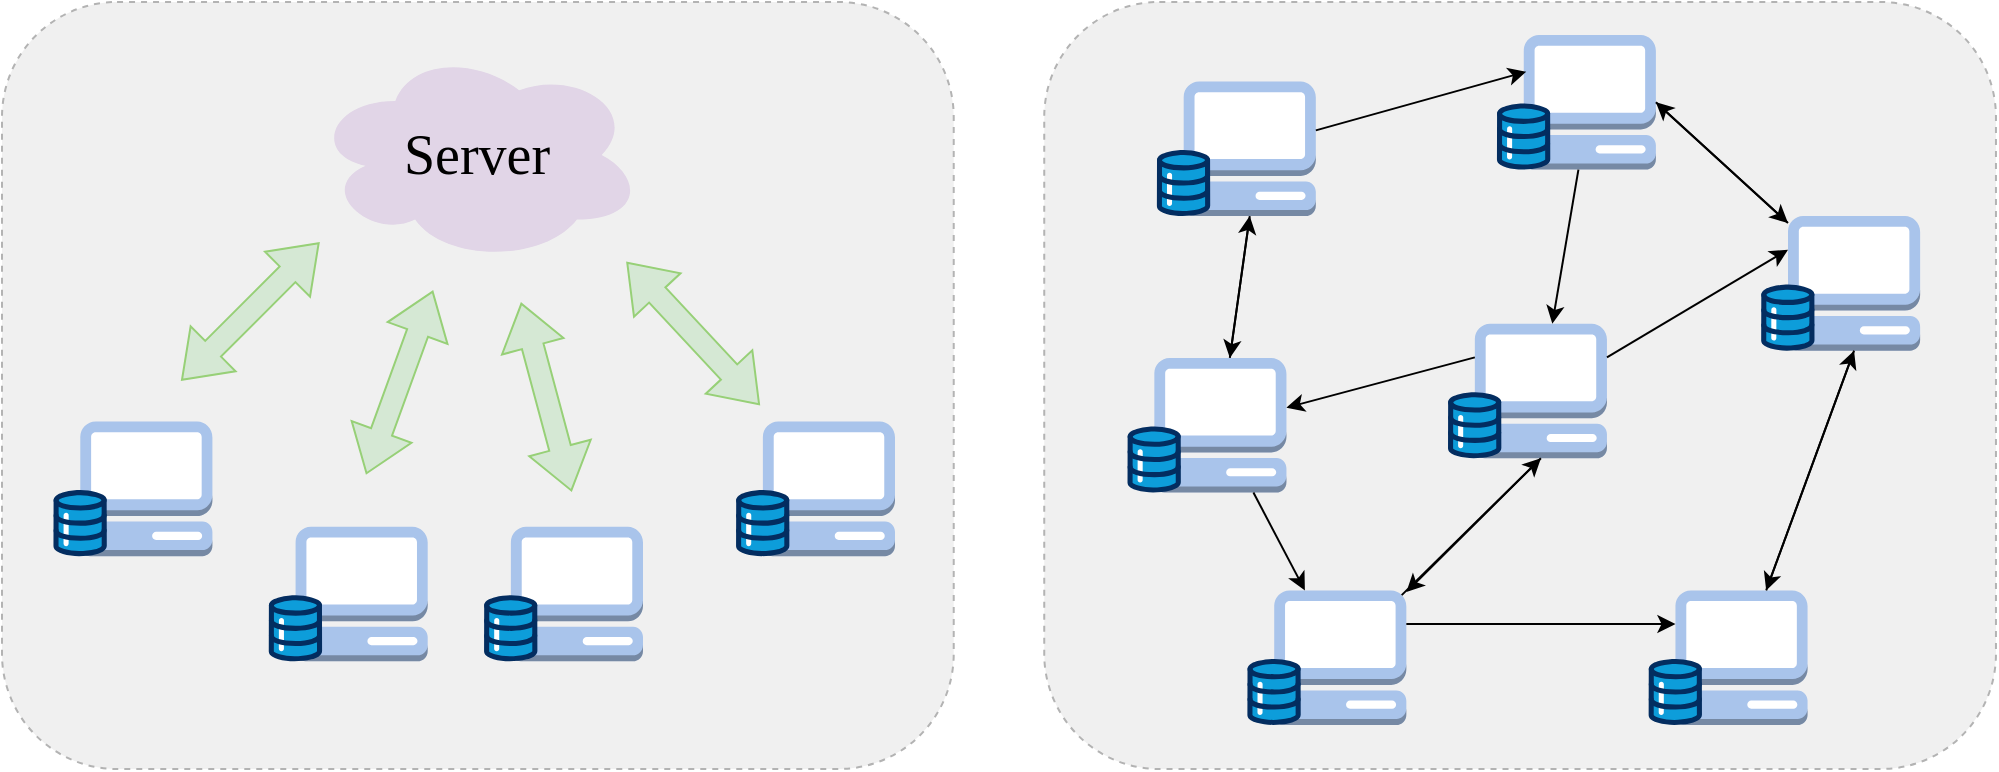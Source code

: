 <mxfile version="26.0.1">
  <diagram name="第 1 页" id="IecsjVt82ufFRPE_AUKd">
    <mxGraphModel dx="2528" dy="1315" grid="0" gridSize="10" guides="1" tooltips="1" connect="1" arrows="1" fold="1" page="0" pageScale="1" pageWidth="827" pageHeight="1169" math="0" shadow="0">
      <root>
        <mxCell id="0" />
        <mxCell id="1" parent="0" />
        <mxCell id="5V2A41zXSKnbtRzbzjtr-1" value="" style="group;aspect=fixed;" vertex="1" connectable="0" parent="1">
          <mxGeometry x="-436" y="-329" width="996.98" height="383.5" as="geometry" />
        </mxCell>
        <mxCell id="2mCojHaLUwitvvttsCFq-54" value="" style="rounded=1;whiteSpace=wrap;html=1;fillColor=#F0F0F0;dashed=1;strokeColor=#B3B3B3;" parent="5V2A41zXSKnbtRzbzjtr-1" vertex="1">
          <mxGeometry x="521.121" width="475.859" height="383.5" as="geometry" />
        </mxCell>
        <mxCell id="2mCojHaLUwitvvttsCFq-25" value="" style="rounded=1;whiteSpace=wrap;html=1;fillColor=#F0F0F0;dashed=1;strokeColor=#B3B3B3;" parent="5V2A41zXSKnbtRzbzjtr-1" vertex="1">
          <mxGeometry width="475.859" height="383.5" as="geometry" />
        </mxCell>
        <mxCell id="2mCojHaLUwitvvttsCFq-1" value="&lt;font style=&quot;font-size: 28px;&quot; face=&quot;Times New Roman&quot;&gt;Server&lt;/font&gt;" style="ellipse;shape=cloud;whiteSpace=wrap;html=1;fillColor=#E1D5E7;strokeColor=none;" parent="5V2A41zXSKnbtRzbzjtr-1" vertex="1">
          <mxGeometry x="155.358" y="22.631" width="165.144" height="107.649" as="geometry" />
        </mxCell>
        <mxCell id="2mCojHaLUwitvvttsCFq-17" value="" style="html=1;shadow=0;dashed=0;align=center;verticalAlign=middle;shape=mxgraph.arrows2.twoWayArrow;dy=0.65;dx=22;rotation=-45;fillColor=#D5E8D4;strokeColor=#97D077;" parent="5V2A41zXSKnbtRzbzjtr-1" vertex="1">
          <mxGeometry x="75.844" y="138.843" width="96.64" height="31.805" as="geometry" />
        </mxCell>
        <mxCell id="2mCojHaLUwitvvttsCFq-18" value="" style="html=1;shadow=0;dashed=0;align=center;verticalAlign=middle;shape=mxgraph.arrows2.twoWayArrow;dy=0.65;dx=22;rotation=-70;fillColor=#D5E8D4;strokeColor=#97D077;" parent="5V2A41zXSKnbtRzbzjtr-1" vertex="1">
          <mxGeometry x="150.464" y="174.318" width="96.64" height="31.805" as="geometry" />
        </mxCell>
        <mxCell id="2mCojHaLUwitvvttsCFq-19" value="" style="html=1;shadow=0;dashed=0;align=center;verticalAlign=middle;shape=mxgraph.arrows2.twoWayArrow;dy=0.65;dx=22;rotation=-133;fillColor=#D5E8D4;strokeColor=#97D077;" parent="5V2A41zXSKnbtRzbzjtr-1" vertex="1">
          <mxGeometry x="297.259" y="149.852" width="96.64" height="31.805" as="geometry" />
        </mxCell>
        <mxCell id="2mCojHaLUwitvvttsCFq-33" value="" style="group" parent="5V2A41zXSKnbtRzbzjtr-1" vertex="1" connectable="0">
          <mxGeometry x="722.963" y="160.862" width="79.514" height="67.281" as="geometry" />
        </mxCell>
        <mxCell id="2mCojHaLUwitvvttsCFq-29" value="" style="outlineConnect=0;dashed=0;verticalLabelPosition=bottom;verticalAlign=top;align=center;html=1;shape=mxgraph.aws3.management_console;fillColor=#A9C4EB;gradientColor=none;" parent="2mCojHaLUwitvvttsCFq-33" vertex="1">
          <mxGeometry x="13.456" width="66.058" height="67.281" as="geometry" />
        </mxCell>
        <mxCell id="2mCojHaLUwitvvttsCFq-30" value="" style="verticalLabelPosition=bottom;aspect=fixed;html=1;shape=mxgraph.salesforce.data;" parent="2mCojHaLUwitvvttsCFq-33" vertex="1">
          <mxGeometry y="34.252" width="26.753" height="33.029" as="geometry" />
        </mxCell>
        <mxCell id="2mCojHaLUwitvvttsCFq-34" value="" style="group" parent="5V2A41zXSKnbtRzbzjtr-1" vertex="1" connectable="0">
          <mxGeometry x="577.392" y="39.757" width="79.514" height="67.281" as="geometry" />
        </mxCell>
        <mxCell id="2mCojHaLUwitvvttsCFq-27" value="" style="outlineConnect=0;dashed=0;verticalLabelPosition=bottom;verticalAlign=top;align=center;html=1;shape=mxgraph.aws3.management_console;fillColor=#A9C4EB;gradientColor=none;" parent="2mCojHaLUwitvvttsCFq-34" vertex="1">
          <mxGeometry x="13.456" width="66.058" height="67.281" as="geometry" />
        </mxCell>
        <mxCell id="2mCojHaLUwitvvttsCFq-28" value="" style="verticalLabelPosition=bottom;aspect=fixed;html=1;shape=mxgraph.salesforce.data;" parent="2mCojHaLUwitvvttsCFq-34" vertex="1">
          <mxGeometry y="34.252" width="26.753" height="33.029" as="geometry" />
        </mxCell>
        <mxCell id="2mCojHaLUwitvvttsCFq-35" value="" style="group" parent="5V2A41zXSKnbtRzbzjtr-1" vertex="1" connectable="0">
          <mxGeometry x="562.713" y="177.988" width="79.514" height="67.281" as="geometry" />
        </mxCell>
        <mxCell id="2mCojHaLUwitvvttsCFq-31" value="" style="outlineConnect=0;dashed=0;verticalLabelPosition=bottom;verticalAlign=top;align=center;html=1;shape=mxgraph.aws3.management_console;fillColor=#A9C4EB;gradientColor=none;" parent="2mCojHaLUwitvvttsCFq-35" vertex="1">
          <mxGeometry x="13.456" width="66.058" height="67.281" as="geometry" />
        </mxCell>
        <mxCell id="2mCojHaLUwitvvttsCFq-32" value="" style="verticalLabelPosition=bottom;aspect=fixed;html=1;shape=mxgraph.salesforce.data;" parent="2mCojHaLUwitvvttsCFq-35" vertex="1">
          <mxGeometry y="34.252" width="26.753" height="33.029" as="geometry" />
        </mxCell>
        <mxCell id="2mCojHaLUwitvvttsCFq-36" value="" style="group" parent="5V2A41zXSKnbtRzbzjtr-1" vertex="1" connectable="0">
          <mxGeometry x="366.987" y="209.793" width="79.514" height="67.281" as="geometry" />
        </mxCell>
        <mxCell id="2mCojHaLUwitvvttsCFq-23" value="" style="outlineConnect=0;dashed=0;verticalLabelPosition=bottom;verticalAlign=top;align=center;html=1;shape=mxgraph.aws3.management_console;fillColor=#A9C4EB;gradientColor=none;" parent="2mCojHaLUwitvvttsCFq-36" vertex="1">
          <mxGeometry x="13.456" width="66.058" height="67.281" as="geometry" />
        </mxCell>
        <mxCell id="2mCojHaLUwitvvttsCFq-24" value="" style="verticalLabelPosition=bottom;aspect=fixed;html=1;shape=mxgraph.salesforce.data;" parent="2mCojHaLUwitvvttsCFq-36" vertex="1">
          <mxGeometry y="34.252" width="26.753" height="33.029" as="geometry" />
        </mxCell>
        <mxCell id="2mCojHaLUwitvvttsCFq-37" value="" style="group" parent="5V2A41zXSKnbtRzbzjtr-1" vertex="1" connectable="0">
          <mxGeometry x="133.338" y="262.395" width="79.514" height="67.281" as="geometry" />
        </mxCell>
        <mxCell id="2mCojHaLUwitvvttsCFq-21" value="" style="outlineConnect=0;dashed=0;verticalLabelPosition=bottom;verticalAlign=top;align=center;html=1;shape=mxgraph.aws3.management_console;fillColor=#A9C4EB;gradientColor=none;" parent="2mCojHaLUwitvvttsCFq-37" vertex="1">
          <mxGeometry x="13.456" width="66.058" height="67.281" as="geometry" />
        </mxCell>
        <mxCell id="2mCojHaLUwitvvttsCFq-22" value="" style="verticalLabelPosition=bottom;aspect=fixed;html=1;shape=mxgraph.salesforce.data;" parent="2mCojHaLUwitvvttsCFq-37" vertex="1">
          <mxGeometry y="34.252" width="26.753" height="33.029" as="geometry" />
        </mxCell>
        <mxCell id="2mCojHaLUwitvvttsCFq-38" value="" style="group" parent="5V2A41zXSKnbtRzbzjtr-1" vertex="1" connectable="0">
          <mxGeometry x="25.689" y="209.793" width="79.514" height="67.281" as="geometry" />
        </mxCell>
        <mxCell id="2mCojHaLUwitvvttsCFq-4" value="" style="outlineConnect=0;dashed=0;verticalLabelPosition=bottom;verticalAlign=top;align=center;html=1;shape=mxgraph.aws3.management_console;fillColor=#A9C4EB;gradientColor=none;" parent="2mCojHaLUwitvvttsCFq-38" vertex="1">
          <mxGeometry x="13.456" width="66.058" height="67.281" as="geometry" />
        </mxCell>
        <mxCell id="2mCojHaLUwitvvttsCFq-3" value="" style="verticalLabelPosition=bottom;aspect=fixed;html=1;shape=mxgraph.salesforce.data;" parent="2mCojHaLUwitvvttsCFq-38" vertex="1">
          <mxGeometry y="34.252" width="26.753" height="33.029" as="geometry" />
        </mxCell>
        <mxCell id="2mCojHaLUwitvvttsCFq-42" value="" style="group" parent="5V2A41zXSKnbtRzbzjtr-1" vertex="1" connectable="0">
          <mxGeometry x="747.429" y="16.514" width="79.514" height="67.281" as="geometry" />
        </mxCell>
        <mxCell id="2mCojHaLUwitvvttsCFq-43" value="" style="outlineConnect=0;dashed=0;verticalLabelPosition=bottom;verticalAlign=top;align=center;html=1;shape=mxgraph.aws3.management_console;fillColor=#A9C4EB;gradientColor=none;" parent="2mCojHaLUwitvvttsCFq-42" vertex="1">
          <mxGeometry x="13.456" width="66.058" height="67.281" as="geometry" />
        </mxCell>
        <mxCell id="2mCojHaLUwitvvttsCFq-44" value="" style="verticalLabelPosition=bottom;aspect=fixed;html=1;shape=mxgraph.salesforce.data;" parent="2mCojHaLUwitvvttsCFq-42" vertex="1">
          <mxGeometry y="34.252" width="26.753" height="33.029" as="geometry" />
        </mxCell>
        <mxCell id="2mCojHaLUwitvvttsCFq-45" value="" style="group" parent="5V2A41zXSKnbtRzbzjtr-1" vertex="1" connectable="0">
          <mxGeometry x="879.544" y="107.037" width="79.514" height="67.281" as="geometry" />
        </mxCell>
        <mxCell id="2mCojHaLUwitvvttsCFq-46" value="" style="outlineConnect=0;dashed=0;verticalLabelPosition=bottom;verticalAlign=top;align=center;html=1;shape=mxgraph.aws3.management_console;fillColor=#A9C4EB;gradientColor=none;" parent="2mCojHaLUwitvvttsCFq-45" vertex="1">
          <mxGeometry x="13.456" width="66.058" height="67.281" as="geometry" />
        </mxCell>
        <mxCell id="2mCojHaLUwitvvttsCFq-47" value="" style="verticalLabelPosition=bottom;aspect=fixed;html=1;shape=mxgraph.salesforce.data;" parent="2mCojHaLUwitvvttsCFq-45" vertex="1">
          <mxGeometry y="34.252" width="26.753" height="33.029" as="geometry" />
        </mxCell>
        <mxCell id="2mCojHaLUwitvvttsCFq-48" value="" style="group" parent="5V2A41zXSKnbtRzbzjtr-1" vertex="1" connectable="0">
          <mxGeometry x="622.654" y="294.2" width="79.514" height="67.281" as="geometry" />
        </mxCell>
        <mxCell id="2mCojHaLUwitvvttsCFq-49" value="" style="outlineConnect=0;dashed=0;verticalLabelPosition=bottom;verticalAlign=top;align=center;html=1;shape=mxgraph.aws3.management_console;fillColor=#A9C4EB;gradientColor=none;" parent="2mCojHaLUwitvvttsCFq-48" vertex="1">
          <mxGeometry x="13.456" width="66.058" height="67.281" as="geometry" />
        </mxCell>
        <mxCell id="2mCojHaLUwitvvttsCFq-50" value="" style="verticalLabelPosition=bottom;aspect=fixed;html=1;shape=mxgraph.salesforce.data;" parent="2mCojHaLUwitvvttsCFq-48" vertex="1">
          <mxGeometry y="34.252" width="26.753" height="33.029" as="geometry" />
        </mxCell>
        <mxCell id="2mCojHaLUwitvvttsCFq-51" value="" style="group" parent="5V2A41zXSKnbtRzbzjtr-1" vertex="1" connectable="0">
          <mxGeometry x="823.273" y="294.2" width="79.514" height="67.281" as="geometry" />
        </mxCell>
        <mxCell id="2mCojHaLUwitvvttsCFq-52" value="" style="outlineConnect=0;dashed=0;verticalLabelPosition=bottom;verticalAlign=top;align=center;html=1;shape=mxgraph.aws3.management_console;fillColor=#A9C4EB;gradientColor=none;" parent="2mCojHaLUwitvvttsCFq-51" vertex="1">
          <mxGeometry x="13.456" width="66.058" height="67.281" as="geometry" />
        </mxCell>
        <mxCell id="2mCojHaLUwitvvttsCFq-53" value="" style="verticalLabelPosition=bottom;aspect=fixed;html=1;shape=mxgraph.salesforce.data;" parent="2mCojHaLUwitvvttsCFq-51" vertex="1">
          <mxGeometry y="34.252" width="26.753" height="33.029" as="geometry" />
        </mxCell>
        <mxCell id="2mCojHaLUwitvvttsCFq-55" style="rounded=0;orthogonalLoop=1;jettySize=auto;html=1;" parent="5V2A41zXSKnbtRzbzjtr-1" source="2mCojHaLUwitvvttsCFq-43" target="2mCojHaLUwitvvttsCFq-29" edge="1">
          <mxGeometry relative="1" as="geometry" />
        </mxCell>
        <mxCell id="2mCojHaLUwitvvttsCFq-56" style="rounded=0;orthogonalLoop=1;jettySize=auto;html=1;" parent="5V2A41zXSKnbtRzbzjtr-1" source="2mCojHaLUwitvvttsCFq-27" edge="1">
          <mxGeometry relative="1" as="geometry">
            <mxPoint x="762.109" y="34.864" as="targetPoint" />
          </mxGeometry>
        </mxCell>
        <mxCell id="2mCojHaLUwitvvttsCFq-57" style="rounded=0;orthogonalLoop=1;jettySize=auto;html=1;exitX=0.5;exitY=1;exitDx=0;exitDy=0;exitPerimeter=0;" parent="5V2A41zXSKnbtRzbzjtr-1" source="2mCojHaLUwitvvttsCFq-27" target="2mCojHaLUwitvvttsCFq-31" edge="1">
          <mxGeometry relative="1" as="geometry" />
        </mxCell>
        <mxCell id="2mCojHaLUwitvvttsCFq-58" style="rounded=0;orthogonalLoop=1;jettySize=auto;html=1;entryX=0.5;entryY=1;entryDx=0;entryDy=0;entryPerimeter=0;" parent="5V2A41zXSKnbtRzbzjtr-1" source="2mCojHaLUwitvvttsCFq-31" target="2mCojHaLUwitvvttsCFq-27" edge="1">
          <mxGeometry relative="1" as="geometry" />
        </mxCell>
        <mxCell id="2mCojHaLUwitvvttsCFq-60" style="rounded=0;orthogonalLoop=1;jettySize=auto;html=1;exitX=0;exitY=0.25;exitDx=0;exitDy=0;exitPerimeter=0;" parent="5V2A41zXSKnbtRzbzjtr-1" source="2mCojHaLUwitvvttsCFq-29" target="2mCojHaLUwitvvttsCFq-31" edge="1">
          <mxGeometry relative="1" as="geometry" />
        </mxCell>
        <mxCell id="2mCojHaLUwitvvttsCFq-61" style="rounded=0;orthogonalLoop=1;jettySize=auto;html=1;exitX=0.75;exitY=1;exitDx=0;exitDy=0;exitPerimeter=0;" parent="5V2A41zXSKnbtRzbzjtr-1" source="2mCojHaLUwitvvttsCFq-31" target="2mCojHaLUwitvvttsCFq-49" edge="1">
          <mxGeometry relative="1" as="geometry" />
        </mxCell>
        <mxCell id="2mCojHaLUwitvvttsCFq-62" style="rounded=0;orthogonalLoop=1;jettySize=auto;html=1;exitX=0.5;exitY=1;exitDx=0;exitDy=0;exitPerimeter=0;" parent="5V2A41zXSKnbtRzbzjtr-1" source="2mCojHaLUwitvvttsCFq-29" target="2mCojHaLUwitvvttsCFq-49" edge="1">
          <mxGeometry relative="1" as="geometry" />
        </mxCell>
        <mxCell id="2mCojHaLUwitvvttsCFq-63" style="rounded=0;orthogonalLoop=1;jettySize=auto;html=1;entryX=0;entryY=0.25;entryDx=0;entryDy=0;entryPerimeter=0;exitX=1;exitY=0.25;exitDx=0;exitDy=0;exitPerimeter=0;" parent="5V2A41zXSKnbtRzbzjtr-1" source="2mCojHaLUwitvvttsCFq-49" target="2mCojHaLUwitvvttsCFq-52" edge="1">
          <mxGeometry relative="1" as="geometry" />
        </mxCell>
        <mxCell id="2mCojHaLUwitvvttsCFq-64" style="rounded=0;orthogonalLoop=1;jettySize=auto;html=1;exitX=0.965;exitY=0.035;exitDx=0;exitDy=0;exitPerimeter=0;entryX=0.5;entryY=1;entryDx=0;entryDy=0;entryPerimeter=0;" parent="5V2A41zXSKnbtRzbzjtr-1" source="2mCojHaLUwitvvttsCFq-49" target="2mCojHaLUwitvvttsCFq-29" edge="1">
          <mxGeometry relative="1" as="geometry" />
        </mxCell>
        <mxCell id="2mCojHaLUwitvvttsCFq-65" style="rounded=0;orthogonalLoop=1;jettySize=auto;html=1;exitX=1;exitY=0.5;exitDx=0;exitDy=0;exitPerimeter=0;" parent="5V2A41zXSKnbtRzbzjtr-1" source="2mCojHaLUwitvvttsCFq-43" target="2mCojHaLUwitvvttsCFq-46" edge="1">
          <mxGeometry relative="1" as="geometry" />
        </mxCell>
        <mxCell id="2mCojHaLUwitvvttsCFq-67" style="rounded=0;orthogonalLoop=1;jettySize=auto;html=1;exitX=0.5;exitY=1;exitDx=0;exitDy=0;exitPerimeter=0;" parent="5V2A41zXSKnbtRzbzjtr-1" source="2mCojHaLUwitvvttsCFq-46" target="2mCojHaLUwitvvttsCFq-52" edge="1">
          <mxGeometry relative="1" as="geometry" />
        </mxCell>
        <mxCell id="2mCojHaLUwitvvttsCFq-68" style="rounded=0;orthogonalLoop=1;jettySize=auto;html=1;entryX=0.5;entryY=1;entryDx=0;entryDy=0;entryPerimeter=0;" parent="5V2A41zXSKnbtRzbzjtr-1" source="2mCojHaLUwitvvttsCFq-52" target="2mCojHaLUwitvvttsCFq-46" edge="1">
          <mxGeometry relative="1" as="geometry" />
        </mxCell>
        <mxCell id="2mCojHaLUwitvvttsCFq-69" style="rounded=0;orthogonalLoop=1;jettySize=auto;html=1;exitX=1;exitY=0.25;exitDx=0;exitDy=0;exitPerimeter=0;entryX=0;entryY=0.25;entryDx=0;entryDy=0;entryPerimeter=0;" parent="5V2A41zXSKnbtRzbzjtr-1" source="2mCojHaLUwitvvttsCFq-29" target="2mCojHaLUwitvvttsCFq-46" edge="1">
          <mxGeometry relative="1" as="geometry" />
        </mxCell>
        <mxCell id="2mCojHaLUwitvvttsCFq-70" style="rounded=0;orthogonalLoop=1;jettySize=auto;html=1;entryX=1;entryY=0.5;entryDx=0;entryDy=0;entryPerimeter=0;" parent="5V2A41zXSKnbtRzbzjtr-1" source="2mCojHaLUwitvvttsCFq-46" target="2mCojHaLUwitvvttsCFq-43" edge="1">
          <mxGeometry relative="1" as="geometry" />
        </mxCell>
        <mxCell id="2mCojHaLUwitvvttsCFq-71" value="" style="group" parent="5V2A41zXSKnbtRzbzjtr-1" vertex="1" connectable="0">
          <mxGeometry x="240.988" y="262.395" width="79.514" height="67.281" as="geometry" />
        </mxCell>
        <mxCell id="2mCojHaLUwitvvttsCFq-72" value="" style="outlineConnect=0;dashed=0;verticalLabelPosition=bottom;verticalAlign=top;align=center;html=1;shape=mxgraph.aws3.management_console;fillColor=#A9C4EB;gradientColor=none;" parent="2mCojHaLUwitvvttsCFq-71" vertex="1">
          <mxGeometry x="13.456" width="66.058" height="67.281" as="geometry" />
        </mxCell>
        <mxCell id="2mCojHaLUwitvvttsCFq-73" value="" style="verticalLabelPosition=bottom;aspect=fixed;html=1;shape=mxgraph.salesforce.data;" parent="2mCojHaLUwitvvttsCFq-71" vertex="1">
          <mxGeometry y="34.252" width="26.753" height="33.029" as="geometry" />
        </mxCell>
        <mxCell id="2mCojHaLUwitvvttsCFq-74" value="" style="html=1;shadow=0;dashed=0;align=center;verticalAlign=middle;shape=mxgraph.arrows2.twoWayArrow;dy=0.65;dx=22;rotation=-105;fillColor=#D5E8D4;strokeColor=#97D077;" parent="5V2A41zXSKnbtRzbzjtr-1" vertex="1">
          <mxGeometry x="223.862" y="181.658" width="96.64" height="31.805" as="geometry" />
        </mxCell>
      </root>
    </mxGraphModel>
  </diagram>
</mxfile>
